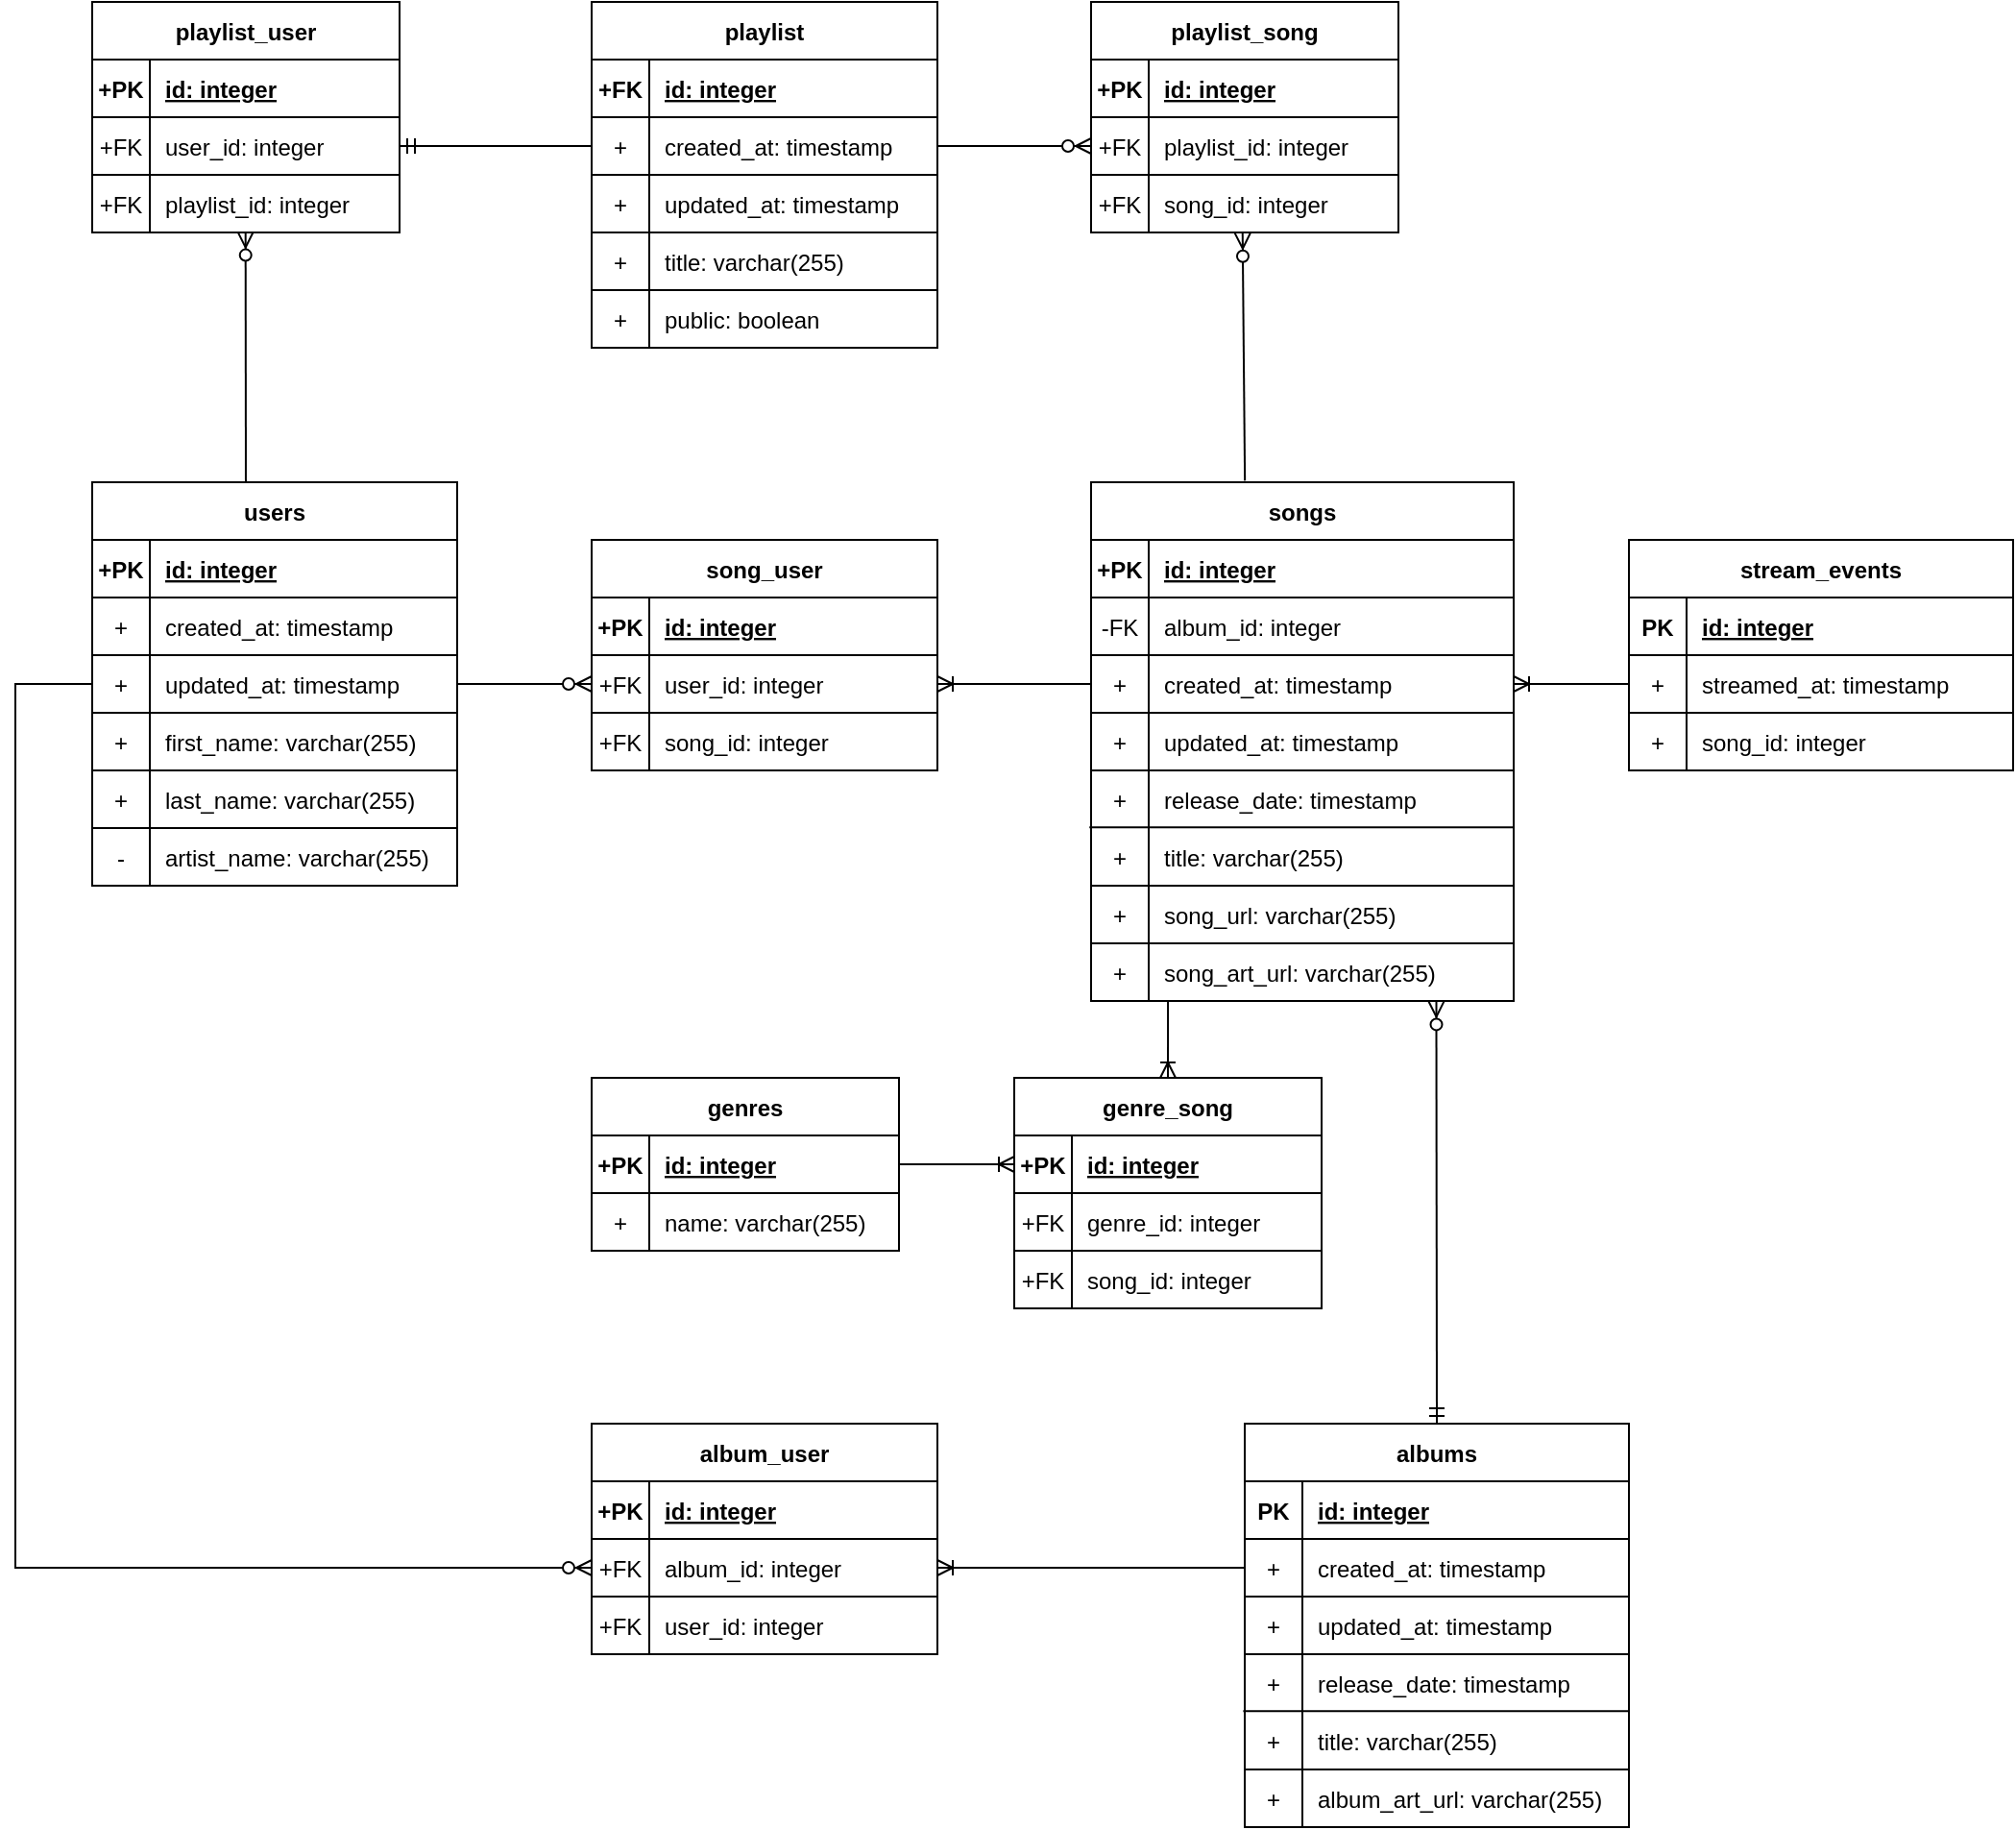 <mxfile version="20.5.3" type="github">
  <diagram id="R2lEEEUBdFMjLlhIrx00" name="Page-1">
    <mxGraphModel dx="1086" dy="934" grid="1" gridSize="10" guides="1" tooltips="1" connect="1" arrows="1" fold="1" page="1" pageScale="1" pageWidth="1200" pageHeight="1920" math="0" shadow="0" extFonts="Permanent Marker^https://fonts.googleapis.com/css?family=Permanent+Marker">
      <root>
        <mxCell id="0" />
        <mxCell id="1" parent="0" />
        <mxCell id="nfjQkACGLhLBiRLMdeo--82" value="users" style="shape=table;startSize=30;container=1;collapsible=1;childLayout=tableLayout;fixedRows=1;rowLines=0;fontStyle=1;align=center;resizeLast=1;rounded=0;sketch=0;" parent="1" vertex="1">
          <mxGeometry x="80" y="330" width="190" height="210" as="geometry" />
        </mxCell>
        <mxCell id="nfjQkACGLhLBiRLMdeo--83" value="" style="shape=tableRow;horizontal=0;startSize=0;swimlaneHead=0;swimlaneBody=0;fillColor=none;collapsible=0;dropTarget=0;points=[[0,0.5],[1,0.5]];portConstraint=eastwest;top=0;left=0;right=0;bottom=1;rounded=0;sketch=0;" parent="nfjQkACGLhLBiRLMdeo--82" vertex="1">
          <mxGeometry y="30" width="190" height="30" as="geometry" />
        </mxCell>
        <mxCell id="nfjQkACGLhLBiRLMdeo--84" value="+PK" style="shape=partialRectangle;connectable=0;fillColor=none;top=0;left=0;bottom=0;right=0;fontStyle=1;overflow=hidden;rounded=0;sketch=0;" parent="nfjQkACGLhLBiRLMdeo--83" vertex="1">
          <mxGeometry width="30" height="30" as="geometry">
            <mxRectangle width="30" height="30" as="alternateBounds" />
          </mxGeometry>
        </mxCell>
        <mxCell id="nfjQkACGLhLBiRLMdeo--85" value="id: integer" style="shape=partialRectangle;connectable=0;fillColor=none;top=0;left=0;bottom=0;right=0;align=left;spacingLeft=6;fontStyle=5;overflow=hidden;rounded=0;sketch=0;" parent="nfjQkACGLhLBiRLMdeo--83" vertex="1">
          <mxGeometry x="30" width="160" height="30" as="geometry">
            <mxRectangle width="160" height="30" as="alternateBounds" />
          </mxGeometry>
        </mxCell>
        <mxCell id="nfjQkACGLhLBiRLMdeo--125" value="" style="shape=tableRow;horizontal=0;startSize=0;swimlaneHead=0;swimlaneBody=0;fillColor=none;collapsible=0;dropTarget=0;points=[[0,0.5],[1,0.5]];portConstraint=eastwest;top=0;left=0;right=0;bottom=1;rounded=0;sketch=0;" parent="nfjQkACGLhLBiRLMdeo--82" vertex="1">
          <mxGeometry y="60" width="190" height="30" as="geometry" />
        </mxCell>
        <mxCell id="nfjQkACGLhLBiRLMdeo--126" value="+" style="shape=partialRectangle;connectable=0;fillColor=none;top=0;left=0;bottom=0;right=0;fontStyle=0;overflow=hidden;rounded=0;sketch=0;" parent="nfjQkACGLhLBiRLMdeo--125" vertex="1">
          <mxGeometry width="30" height="30" as="geometry">
            <mxRectangle width="30" height="30" as="alternateBounds" />
          </mxGeometry>
        </mxCell>
        <mxCell id="nfjQkACGLhLBiRLMdeo--127" value="created_at: timestamp" style="shape=partialRectangle;connectable=0;fillColor=none;top=0;left=0;bottom=0;right=0;align=left;spacingLeft=6;fontStyle=0;overflow=hidden;rounded=0;sketch=0;" parent="nfjQkACGLhLBiRLMdeo--125" vertex="1">
          <mxGeometry x="30" width="160" height="30" as="geometry">
            <mxRectangle width="160" height="30" as="alternateBounds" />
          </mxGeometry>
        </mxCell>
        <mxCell id="nfjQkACGLhLBiRLMdeo--128" value="" style="shape=tableRow;horizontal=0;startSize=0;swimlaneHead=0;swimlaneBody=0;fillColor=none;collapsible=0;dropTarget=0;points=[[0,0.5],[1,0.5]];portConstraint=eastwest;top=0;left=0;right=0;bottom=1;rounded=0;sketch=0;fontStyle=0" parent="nfjQkACGLhLBiRLMdeo--82" vertex="1">
          <mxGeometry y="90" width="190" height="30" as="geometry" />
        </mxCell>
        <mxCell id="nfjQkACGLhLBiRLMdeo--129" value="+" style="shape=partialRectangle;connectable=0;fillColor=none;top=0;left=0;bottom=0;right=0;fontStyle=0;overflow=hidden;rounded=0;sketch=0;" parent="nfjQkACGLhLBiRLMdeo--128" vertex="1">
          <mxGeometry width="30" height="30" as="geometry">
            <mxRectangle width="30" height="30" as="alternateBounds" />
          </mxGeometry>
        </mxCell>
        <mxCell id="nfjQkACGLhLBiRLMdeo--130" value="updated_at: timestamp" style="shape=partialRectangle;connectable=0;fillColor=none;top=0;left=0;bottom=0;right=0;align=left;spacingLeft=6;fontStyle=0;overflow=hidden;rounded=0;sketch=0;" parent="nfjQkACGLhLBiRLMdeo--128" vertex="1">
          <mxGeometry x="30" width="160" height="30" as="geometry">
            <mxRectangle width="160" height="30" as="alternateBounds" />
          </mxGeometry>
        </mxCell>
        <mxCell id="nfjQkACGLhLBiRLMdeo--134" value="" style="shape=tableRow;horizontal=0;startSize=0;swimlaneHead=0;swimlaneBody=0;fillColor=none;collapsible=0;dropTarget=0;points=[[0,0.5],[1,0.5]];portConstraint=eastwest;top=0;left=0;right=0;bottom=0;rounded=0;sketch=0;" parent="nfjQkACGLhLBiRLMdeo--82" vertex="1">
          <mxGeometry y="120" width="190" height="30" as="geometry" />
        </mxCell>
        <mxCell id="nfjQkACGLhLBiRLMdeo--135" value="+" style="shape=partialRectangle;connectable=0;fillColor=none;top=0;left=0;bottom=0;right=0;fontStyle=0;overflow=hidden;rounded=0;sketch=0;" parent="nfjQkACGLhLBiRLMdeo--134" vertex="1">
          <mxGeometry width="30" height="30" as="geometry">
            <mxRectangle width="30" height="30" as="alternateBounds" />
          </mxGeometry>
        </mxCell>
        <mxCell id="nfjQkACGLhLBiRLMdeo--136" value="first_name: varchar(255)" style="shape=partialRectangle;connectable=0;fillColor=none;top=0;left=0;bottom=0;right=0;align=left;spacingLeft=6;fontStyle=0;overflow=hidden;rounded=0;sketch=0;" parent="nfjQkACGLhLBiRLMdeo--134" vertex="1">
          <mxGeometry x="30" width="160" height="30" as="geometry">
            <mxRectangle width="160" height="30" as="alternateBounds" />
          </mxGeometry>
        </mxCell>
        <mxCell id="EPJXiP5cOw8oqJPm56Jt-244" value="" style="shape=tableRow;horizontal=0;startSize=0;swimlaneHead=0;swimlaneBody=0;fillColor=none;collapsible=0;dropTarget=0;points=[[0,0.5],[1,0.5]];portConstraint=eastwest;top=0;left=0;right=0;bottom=1;" parent="nfjQkACGLhLBiRLMdeo--82" vertex="1">
          <mxGeometry y="150" width="190" height="30" as="geometry" />
        </mxCell>
        <mxCell id="EPJXiP5cOw8oqJPm56Jt-245" value="+" style="shape=partialRectangle;connectable=0;fillColor=none;top=0;left=0;bottom=0;right=0;fontStyle=0;overflow=hidden;" parent="EPJXiP5cOw8oqJPm56Jt-244" vertex="1">
          <mxGeometry width="30" height="30" as="geometry">
            <mxRectangle width="30" height="30" as="alternateBounds" />
          </mxGeometry>
        </mxCell>
        <mxCell id="EPJXiP5cOw8oqJPm56Jt-246" value="last_name: varchar(255)" style="shape=partialRectangle;connectable=0;fillColor=none;top=0;left=0;bottom=0;right=0;align=left;spacingLeft=6;fontStyle=0;overflow=hidden;" parent="EPJXiP5cOw8oqJPm56Jt-244" vertex="1">
          <mxGeometry x="30" width="160" height="30" as="geometry">
            <mxRectangle width="160" height="30" as="alternateBounds" />
          </mxGeometry>
        </mxCell>
        <mxCell id="EPJXiP5cOw8oqJPm56Jt-247" value="" style="endArrow=none;html=1;rounded=0;sketch=0;entryX=0.998;entryY=0;entryDx=0;entryDy=0;entryPerimeter=0;" parent="nfjQkACGLhLBiRLMdeo--82" target="EPJXiP5cOw8oqJPm56Jt-244" edge="1">
          <mxGeometry width="50" height="50" relative="1" as="geometry">
            <mxPoint y="150" as="sourcePoint" />
            <mxPoint x="170" y="190" as="targetPoint" />
          </mxGeometry>
        </mxCell>
        <mxCell id="EPJXiP5cOw8oqJPm56Jt-248" value="" style="shape=tableRow;horizontal=0;startSize=0;swimlaneHead=0;swimlaneBody=0;fillColor=none;collapsible=0;dropTarget=0;points=[[0,0.5],[1,0.5]];portConstraint=eastwest;top=0;left=0;right=0;bottom=1;" parent="nfjQkACGLhLBiRLMdeo--82" vertex="1">
          <mxGeometry y="180" width="190" height="30" as="geometry" />
        </mxCell>
        <mxCell id="EPJXiP5cOw8oqJPm56Jt-249" value="-" style="shape=partialRectangle;connectable=0;fillColor=none;top=0;left=0;bottom=0;right=0;fontStyle=0;overflow=hidden;" parent="EPJXiP5cOw8oqJPm56Jt-248" vertex="1">
          <mxGeometry width="30" height="30" as="geometry">
            <mxRectangle width="30" height="30" as="alternateBounds" />
          </mxGeometry>
        </mxCell>
        <mxCell id="EPJXiP5cOw8oqJPm56Jt-250" value="artist_name: varchar(255)" style="shape=partialRectangle;connectable=0;fillColor=none;top=0;left=0;bottom=0;right=0;align=left;spacingLeft=6;fontStyle=0;overflow=hidden;" parent="EPJXiP5cOw8oqJPm56Jt-248" vertex="1">
          <mxGeometry x="30" width="160" height="30" as="geometry">
            <mxRectangle width="160" height="30" as="alternateBounds" />
          </mxGeometry>
        </mxCell>
        <mxCell id="nfjQkACGLhLBiRLMdeo--151" value="song_user" style="shape=table;startSize=30;container=1;collapsible=1;childLayout=tableLayout;fixedRows=1;rowLines=0;fontStyle=1;align=center;resizeLast=1;rounded=0;sketch=0;" parent="1" vertex="1">
          <mxGeometry x="340" y="360" width="180" height="120" as="geometry" />
        </mxCell>
        <mxCell id="nfjQkACGLhLBiRLMdeo--152" value="" style="shape=tableRow;horizontal=0;startSize=0;swimlaneHead=0;swimlaneBody=0;fillColor=none;collapsible=0;dropTarget=0;points=[[0,0.5],[1,0.5]];portConstraint=eastwest;top=0;left=0;right=0;bottom=1;rounded=0;sketch=0;" parent="nfjQkACGLhLBiRLMdeo--151" vertex="1">
          <mxGeometry y="30" width="180" height="30" as="geometry" />
        </mxCell>
        <mxCell id="nfjQkACGLhLBiRLMdeo--153" value="+PK" style="shape=partialRectangle;connectable=0;fillColor=none;top=0;left=0;bottom=0;right=0;fontStyle=1;overflow=hidden;rounded=0;sketch=0;" parent="nfjQkACGLhLBiRLMdeo--152" vertex="1">
          <mxGeometry width="30" height="30" as="geometry">
            <mxRectangle width="30" height="30" as="alternateBounds" />
          </mxGeometry>
        </mxCell>
        <mxCell id="nfjQkACGLhLBiRLMdeo--154" value="id: integer" style="shape=partialRectangle;connectable=0;fillColor=none;top=0;left=0;bottom=0;right=0;align=left;spacingLeft=6;fontStyle=5;overflow=hidden;rounded=0;sketch=0;" parent="nfjQkACGLhLBiRLMdeo--152" vertex="1">
          <mxGeometry x="30" width="150" height="30" as="geometry">
            <mxRectangle width="150" height="30" as="alternateBounds" />
          </mxGeometry>
        </mxCell>
        <mxCell id="nfjQkACGLhLBiRLMdeo--155" value="" style="shape=tableRow;horizontal=0;startSize=0;swimlaneHead=0;swimlaneBody=0;fillColor=none;collapsible=0;dropTarget=0;points=[[0,0.5],[1,0.5]];portConstraint=eastwest;top=0;left=0;right=0;bottom=1;rounded=0;sketch=0;" parent="nfjQkACGLhLBiRLMdeo--151" vertex="1">
          <mxGeometry y="60" width="180" height="30" as="geometry" />
        </mxCell>
        <mxCell id="nfjQkACGLhLBiRLMdeo--156" value="+FK" style="shape=partialRectangle;connectable=0;fillColor=none;top=0;left=0;bottom=0;right=0;fontStyle=0;overflow=hidden;rounded=0;sketch=0;" parent="nfjQkACGLhLBiRLMdeo--155" vertex="1">
          <mxGeometry width="30" height="30" as="geometry">
            <mxRectangle width="30" height="30" as="alternateBounds" />
          </mxGeometry>
        </mxCell>
        <mxCell id="nfjQkACGLhLBiRLMdeo--157" value="user_id: integer" style="shape=partialRectangle;connectable=0;fillColor=none;top=0;left=0;bottom=0;right=0;align=left;spacingLeft=6;fontStyle=0;overflow=hidden;rounded=0;sketch=0;" parent="nfjQkACGLhLBiRLMdeo--155" vertex="1">
          <mxGeometry x="30" width="150" height="30" as="geometry">
            <mxRectangle width="150" height="30" as="alternateBounds" />
          </mxGeometry>
        </mxCell>
        <mxCell id="nfjQkACGLhLBiRLMdeo--158" value="" style="shape=tableRow;horizontal=0;startSize=0;swimlaneHead=0;swimlaneBody=0;fillColor=none;collapsible=0;dropTarget=0;points=[[0,0.5],[1,0.5]];portConstraint=eastwest;top=0;left=0;right=0;bottom=1;rounded=0;sketch=0;" parent="nfjQkACGLhLBiRLMdeo--151" vertex="1">
          <mxGeometry y="90" width="180" height="30" as="geometry" />
        </mxCell>
        <mxCell id="nfjQkACGLhLBiRLMdeo--159" value="+FK" style="shape=partialRectangle;connectable=0;fillColor=none;top=0;left=0;bottom=0;right=0;fontStyle=0;overflow=hidden;rounded=0;sketch=0;" parent="nfjQkACGLhLBiRLMdeo--158" vertex="1">
          <mxGeometry width="30" height="30" as="geometry">
            <mxRectangle width="30" height="30" as="alternateBounds" />
          </mxGeometry>
        </mxCell>
        <mxCell id="nfjQkACGLhLBiRLMdeo--160" value="song_id: integer" style="shape=partialRectangle;connectable=0;fillColor=none;top=0;left=0;bottom=0;right=0;align=left;spacingLeft=6;fontStyle=0;overflow=hidden;rounded=0;sketch=0;" parent="nfjQkACGLhLBiRLMdeo--158" vertex="1">
          <mxGeometry x="30" width="150" height="30" as="geometry">
            <mxRectangle width="150" height="30" as="alternateBounds" />
          </mxGeometry>
        </mxCell>
        <mxCell id="nfjQkACGLhLBiRLMdeo--164" value="songs" style="shape=table;startSize=30;container=1;collapsible=1;childLayout=tableLayout;fixedRows=1;rowLines=0;fontStyle=1;align=center;resizeLast=1;rounded=0;sketch=0;" parent="1" vertex="1">
          <mxGeometry x="600" y="330" width="220" height="270" as="geometry" />
        </mxCell>
        <mxCell id="nfjQkACGLhLBiRLMdeo--165" value="" style="shape=tableRow;horizontal=0;startSize=0;swimlaneHead=0;swimlaneBody=0;fillColor=none;collapsible=0;dropTarget=0;points=[[0,0.5],[1,0.5]];portConstraint=eastwest;top=0;left=0;right=0;bottom=1;rounded=0;sketch=0;" parent="nfjQkACGLhLBiRLMdeo--164" vertex="1">
          <mxGeometry y="30" width="220" height="30" as="geometry" />
        </mxCell>
        <mxCell id="nfjQkACGLhLBiRLMdeo--166" value="+PK" style="shape=partialRectangle;connectable=0;fillColor=none;top=0;left=0;bottom=0;right=0;fontStyle=1;overflow=hidden;rounded=0;sketch=0;" parent="nfjQkACGLhLBiRLMdeo--165" vertex="1">
          <mxGeometry width="30" height="30" as="geometry">
            <mxRectangle width="30" height="30" as="alternateBounds" />
          </mxGeometry>
        </mxCell>
        <mxCell id="nfjQkACGLhLBiRLMdeo--167" value="id: integer" style="shape=partialRectangle;connectable=0;fillColor=none;top=0;left=0;bottom=0;right=0;align=left;spacingLeft=6;fontStyle=5;overflow=hidden;rounded=0;sketch=0;" parent="nfjQkACGLhLBiRLMdeo--165" vertex="1">
          <mxGeometry x="30" width="190" height="30" as="geometry">
            <mxRectangle width="190" height="30" as="alternateBounds" />
          </mxGeometry>
        </mxCell>
        <mxCell id="EPJXiP5cOw8oqJPm56Jt-239" value="" style="shape=tableRow;horizontal=0;startSize=0;swimlaneHead=0;swimlaneBody=0;fillColor=none;collapsible=0;dropTarget=0;points=[[0,0.5],[1,0.5]];portConstraint=eastwest;top=0;left=0;right=0;bottom=1;" parent="nfjQkACGLhLBiRLMdeo--164" vertex="1">
          <mxGeometry y="60" width="220" height="30" as="geometry" />
        </mxCell>
        <mxCell id="EPJXiP5cOw8oqJPm56Jt-240" value="-FK" style="shape=partialRectangle;connectable=0;fillColor=none;top=0;left=0;bottom=0;right=0;fontStyle=0;overflow=hidden;" parent="EPJXiP5cOw8oqJPm56Jt-239" vertex="1">
          <mxGeometry width="30" height="30" as="geometry">
            <mxRectangle width="30" height="30" as="alternateBounds" />
          </mxGeometry>
        </mxCell>
        <mxCell id="EPJXiP5cOw8oqJPm56Jt-241" value="album_id: integer" style="shape=partialRectangle;connectable=0;fillColor=none;top=0;left=0;bottom=0;right=0;align=left;spacingLeft=6;fontStyle=0;overflow=hidden;" parent="EPJXiP5cOw8oqJPm56Jt-239" vertex="1">
          <mxGeometry x="30" width="190" height="30" as="geometry">
            <mxRectangle width="190" height="30" as="alternateBounds" />
          </mxGeometry>
        </mxCell>
        <mxCell id="nfjQkACGLhLBiRLMdeo--168" value="" style="shape=tableRow;horizontal=0;startSize=0;swimlaneHead=0;swimlaneBody=0;fillColor=none;collapsible=0;dropTarget=0;points=[[0,0.5],[1,0.5]];portConstraint=eastwest;top=0;left=0;right=0;bottom=1;rounded=0;sketch=0;" parent="nfjQkACGLhLBiRLMdeo--164" vertex="1">
          <mxGeometry y="90" width="220" height="30" as="geometry" />
        </mxCell>
        <mxCell id="nfjQkACGLhLBiRLMdeo--169" value="+" style="shape=partialRectangle;connectable=0;fillColor=none;top=0;left=0;bottom=0;right=0;fontStyle=0;overflow=hidden;rounded=0;sketch=0;" parent="nfjQkACGLhLBiRLMdeo--168" vertex="1">
          <mxGeometry width="30" height="30" as="geometry">
            <mxRectangle width="30" height="30" as="alternateBounds" />
          </mxGeometry>
        </mxCell>
        <mxCell id="nfjQkACGLhLBiRLMdeo--170" value="created_at: timestamp" style="shape=partialRectangle;connectable=0;fillColor=none;top=0;left=0;bottom=0;right=0;align=left;spacingLeft=6;fontStyle=0;overflow=hidden;rounded=0;sketch=0;" parent="nfjQkACGLhLBiRLMdeo--168" vertex="1">
          <mxGeometry x="30" width="190" height="30" as="geometry">
            <mxRectangle width="190" height="30" as="alternateBounds" />
          </mxGeometry>
        </mxCell>
        <mxCell id="nfjQkACGLhLBiRLMdeo--171" value="" style="shape=tableRow;horizontal=0;startSize=0;swimlaneHead=0;swimlaneBody=0;fillColor=none;collapsible=0;dropTarget=0;points=[[0,0.5],[1,0.5]];portConstraint=eastwest;top=0;left=0;right=0;bottom=1;rounded=0;sketch=0;" parent="nfjQkACGLhLBiRLMdeo--164" vertex="1">
          <mxGeometry y="120" width="220" height="30" as="geometry" />
        </mxCell>
        <mxCell id="nfjQkACGLhLBiRLMdeo--172" value="+" style="shape=partialRectangle;connectable=0;fillColor=none;top=0;left=0;bottom=0;right=0;fontStyle=0;overflow=hidden;rounded=0;sketch=0;" parent="nfjQkACGLhLBiRLMdeo--171" vertex="1">
          <mxGeometry width="30" height="30" as="geometry">
            <mxRectangle width="30" height="30" as="alternateBounds" />
          </mxGeometry>
        </mxCell>
        <mxCell id="nfjQkACGLhLBiRLMdeo--173" value="updated_at: timestamp" style="shape=partialRectangle;connectable=0;fillColor=none;top=0;left=0;bottom=0;right=0;align=left;spacingLeft=6;fontStyle=0;overflow=hidden;rounded=0;sketch=0;" parent="nfjQkACGLhLBiRLMdeo--171" vertex="1">
          <mxGeometry x="30" width="190" height="30" as="geometry">
            <mxRectangle width="190" height="30" as="alternateBounds" />
          </mxGeometry>
        </mxCell>
        <mxCell id="EPJXiP5cOw8oqJPm56Jt-138" value="" style="shape=tableRow;horizontal=0;startSize=0;swimlaneHead=0;swimlaneBody=0;fillColor=none;collapsible=0;dropTarget=0;points=[[0,0.5],[1,0.5]];portConstraint=eastwest;top=0;left=0;right=0;bottom=0;" parent="nfjQkACGLhLBiRLMdeo--164" vertex="1">
          <mxGeometry y="150" width="220" height="30" as="geometry" />
        </mxCell>
        <mxCell id="EPJXiP5cOw8oqJPm56Jt-139" value="+" style="shape=partialRectangle;connectable=0;fillColor=none;top=0;left=0;bottom=0;right=0;fontStyle=0;overflow=hidden;" parent="EPJXiP5cOw8oqJPm56Jt-138" vertex="1">
          <mxGeometry width="30" height="30" as="geometry">
            <mxRectangle width="30" height="30" as="alternateBounds" />
          </mxGeometry>
        </mxCell>
        <mxCell id="EPJXiP5cOw8oqJPm56Jt-140" value="release_date: timestamp" style="shape=partialRectangle;connectable=0;fillColor=none;top=0;left=0;bottom=0;right=0;align=left;spacingLeft=6;fontStyle=0;overflow=hidden;" parent="EPJXiP5cOw8oqJPm56Jt-138" vertex="1">
          <mxGeometry x="30" width="190" height="30" as="geometry">
            <mxRectangle width="190" height="30" as="alternateBounds" />
          </mxGeometry>
        </mxCell>
        <mxCell id="nfjQkACGLhLBiRLMdeo--200" value="" style="shape=tableRow;horizontal=0;startSize=0;swimlaneHead=0;swimlaneBody=0;fillColor=none;collapsible=0;dropTarget=0;points=[[0,0.5],[1,0.5]];portConstraint=eastwest;top=0;left=0;right=0;bottom=1;rounded=0;sketch=0;" parent="nfjQkACGLhLBiRLMdeo--164" vertex="1">
          <mxGeometry y="180" width="220" height="30" as="geometry" />
        </mxCell>
        <mxCell id="nfjQkACGLhLBiRLMdeo--201" value="+" style="shape=partialRectangle;connectable=0;fillColor=none;top=0;left=0;bottom=0;right=0;fontStyle=0;overflow=hidden;rounded=0;sketch=0;" parent="nfjQkACGLhLBiRLMdeo--200" vertex="1">
          <mxGeometry width="30" height="30" as="geometry">
            <mxRectangle width="30" height="30" as="alternateBounds" />
          </mxGeometry>
        </mxCell>
        <mxCell id="nfjQkACGLhLBiRLMdeo--202" value="title: varchar(255)" style="shape=partialRectangle;connectable=0;fillColor=none;top=0;left=0;bottom=0;right=0;align=left;spacingLeft=6;fontStyle=0;overflow=hidden;rounded=0;sketch=0;" parent="nfjQkACGLhLBiRLMdeo--200" vertex="1">
          <mxGeometry x="30" width="190" height="30" as="geometry">
            <mxRectangle width="190" height="30" as="alternateBounds" />
          </mxGeometry>
        </mxCell>
        <mxCell id="nfjQkACGLhLBiRLMdeo--206" value="" style="shape=tableRow;horizontal=0;startSize=0;swimlaneHead=0;swimlaneBody=0;fillColor=none;collapsible=0;dropTarget=0;points=[[0,0.5],[1,0.5]];portConstraint=eastwest;top=0;left=0;right=0;bottom=1;rounded=0;sketch=0;" parent="nfjQkACGLhLBiRLMdeo--164" vertex="1">
          <mxGeometry y="210" width="220" height="30" as="geometry" />
        </mxCell>
        <mxCell id="nfjQkACGLhLBiRLMdeo--207" value="+" style="shape=partialRectangle;connectable=0;fillColor=none;top=0;left=0;bottom=0;right=0;fontStyle=0;overflow=hidden;rounded=0;sketch=0;" parent="nfjQkACGLhLBiRLMdeo--206" vertex="1">
          <mxGeometry width="30" height="30" as="geometry">
            <mxRectangle width="30" height="30" as="alternateBounds" />
          </mxGeometry>
        </mxCell>
        <mxCell id="nfjQkACGLhLBiRLMdeo--208" value="song_url: varchar(255)" style="shape=partialRectangle;connectable=0;fillColor=none;top=0;left=0;bottom=0;right=0;align=left;spacingLeft=6;fontStyle=0;overflow=hidden;rounded=0;sketch=0;" parent="nfjQkACGLhLBiRLMdeo--206" vertex="1">
          <mxGeometry x="30" width="190" height="30" as="geometry">
            <mxRectangle width="190" height="30" as="alternateBounds" />
          </mxGeometry>
        </mxCell>
        <mxCell id="nfjQkACGLhLBiRLMdeo--209" value="" style="shape=tableRow;horizontal=0;startSize=0;swimlaneHead=0;swimlaneBody=0;fillColor=none;collapsible=0;dropTarget=0;points=[[0,0.5],[1,0.5]];portConstraint=eastwest;top=0;left=0;right=0;bottom=1;rounded=0;sketch=0;" parent="nfjQkACGLhLBiRLMdeo--164" vertex="1">
          <mxGeometry y="240" width="220" height="30" as="geometry" />
        </mxCell>
        <mxCell id="nfjQkACGLhLBiRLMdeo--210" value="+" style="shape=partialRectangle;connectable=0;fillColor=none;top=0;left=0;bottom=0;right=0;fontStyle=0;overflow=hidden;rounded=0;sketch=0;" parent="nfjQkACGLhLBiRLMdeo--209" vertex="1">
          <mxGeometry width="30" height="30" as="geometry">
            <mxRectangle width="30" height="30" as="alternateBounds" />
          </mxGeometry>
        </mxCell>
        <mxCell id="nfjQkACGLhLBiRLMdeo--211" value="song_art_url: varchar(255)" style="shape=partialRectangle;connectable=0;fillColor=none;top=0;left=0;bottom=0;right=0;align=left;spacingLeft=6;fontStyle=0;overflow=hidden;rounded=0;sketch=0;" parent="nfjQkACGLhLBiRLMdeo--209" vertex="1">
          <mxGeometry x="30" width="190" height="30" as="geometry">
            <mxRectangle width="190" height="30" as="alternateBounds" />
          </mxGeometry>
        </mxCell>
        <mxCell id="EPJXiP5cOw8oqJPm56Jt-164" value="" style="endArrow=none;html=1;rounded=0;exitX=-0.004;exitY=-0.013;exitDx=0;exitDy=0;exitPerimeter=0;entryX=0.999;entryY=-0.013;entryDx=0;entryDy=0;entryPerimeter=0;" parent="nfjQkACGLhLBiRLMdeo--164" source="nfjQkACGLhLBiRLMdeo--200" target="nfjQkACGLhLBiRLMdeo--200" edge="1">
          <mxGeometry width="50" height="50" relative="1" as="geometry">
            <mxPoint x="120" y="250" as="sourcePoint" />
            <mxPoint x="170" y="200" as="targetPoint" />
          </mxGeometry>
        </mxCell>
        <mxCell id="nfjQkACGLhLBiRLMdeo--212" value="stream_events" style="shape=table;startSize=30;container=1;collapsible=1;childLayout=tableLayout;fixedRows=1;rowLines=0;fontStyle=1;align=center;resizeLast=1;rounded=0;sketch=0;" parent="1" vertex="1">
          <mxGeometry x="880" y="360" width="200" height="120" as="geometry" />
        </mxCell>
        <mxCell id="nfjQkACGLhLBiRLMdeo--213" value="" style="shape=tableRow;horizontal=0;startSize=0;swimlaneHead=0;swimlaneBody=0;fillColor=none;collapsible=0;dropTarget=0;points=[[0,0.5],[1,0.5]];portConstraint=eastwest;top=0;left=0;right=0;bottom=1;rounded=0;sketch=0;" parent="nfjQkACGLhLBiRLMdeo--212" vertex="1">
          <mxGeometry y="30" width="200" height="30" as="geometry" />
        </mxCell>
        <mxCell id="nfjQkACGLhLBiRLMdeo--214" value="PK" style="shape=partialRectangle;connectable=0;fillColor=none;top=0;left=0;bottom=0;right=0;fontStyle=1;overflow=hidden;rounded=0;sketch=0;" parent="nfjQkACGLhLBiRLMdeo--213" vertex="1">
          <mxGeometry width="30" height="30" as="geometry">
            <mxRectangle width="30" height="30" as="alternateBounds" />
          </mxGeometry>
        </mxCell>
        <mxCell id="nfjQkACGLhLBiRLMdeo--215" value="id: integer" style="shape=partialRectangle;connectable=0;fillColor=none;top=0;left=0;bottom=0;right=0;align=left;spacingLeft=6;fontStyle=5;overflow=hidden;rounded=0;sketch=0;" parent="nfjQkACGLhLBiRLMdeo--213" vertex="1">
          <mxGeometry x="30" width="170" height="30" as="geometry">
            <mxRectangle width="170" height="30" as="alternateBounds" />
          </mxGeometry>
        </mxCell>
        <mxCell id="nfjQkACGLhLBiRLMdeo--216" value="" style="shape=tableRow;horizontal=0;startSize=0;swimlaneHead=0;swimlaneBody=0;fillColor=none;collapsible=0;dropTarget=0;points=[[0,0.5],[1,0.5]];portConstraint=eastwest;top=0;left=0;right=0;bottom=1;rounded=0;sketch=0;" parent="nfjQkACGLhLBiRLMdeo--212" vertex="1">
          <mxGeometry y="60" width="200" height="30" as="geometry" />
        </mxCell>
        <mxCell id="nfjQkACGLhLBiRLMdeo--217" value="+" style="shape=partialRectangle;connectable=0;fillColor=none;top=0;left=0;bottom=0;right=0;fontStyle=0;overflow=hidden;rounded=0;sketch=0;" parent="nfjQkACGLhLBiRLMdeo--216" vertex="1">
          <mxGeometry width="30" height="30" as="geometry">
            <mxRectangle width="30" height="30" as="alternateBounds" />
          </mxGeometry>
        </mxCell>
        <mxCell id="nfjQkACGLhLBiRLMdeo--218" value="streamed_at: timestamp" style="shape=partialRectangle;connectable=0;fillColor=none;top=0;left=0;bottom=0;right=0;align=left;spacingLeft=6;fontStyle=0;overflow=hidden;rounded=0;sketch=0;" parent="nfjQkACGLhLBiRLMdeo--216" vertex="1">
          <mxGeometry x="30" width="170" height="30" as="geometry">
            <mxRectangle width="170" height="30" as="alternateBounds" />
          </mxGeometry>
        </mxCell>
        <mxCell id="nfjQkACGLhLBiRLMdeo--219" value="" style="shape=tableRow;horizontal=0;startSize=0;swimlaneHead=0;swimlaneBody=0;fillColor=none;collapsible=0;dropTarget=0;points=[[0,0.5],[1,0.5]];portConstraint=eastwest;top=0;left=0;right=0;bottom=1;rounded=0;sketch=0;" parent="nfjQkACGLhLBiRLMdeo--212" vertex="1">
          <mxGeometry y="90" width="200" height="30" as="geometry" />
        </mxCell>
        <mxCell id="nfjQkACGLhLBiRLMdeo--220" value="+" style="shape=partialRectangle;connectable=0;fillColor=none;top=0;left=0;bottom=0;right=0;fontStyle=0;overflow=hidden;rounded=0;sketch=0;" parent="nfjQkACGLhLBiRLMdeo--219" vertex="1">
          <mxGeometry width="30" height="30" as="geometry">
            <mxRectangle width="30" height="30" as="alternateBounds" />
          </mxGeometry>
        </mxCell>
        <mxCell id="nfjQkACGLhLBiRLMdeo--221" value="song_id: integer" style="shape=partialRectangle;connectable=0;fillColor=none;top=0;left=0;bottom=0;right=0;align=left;spacingLeft=6;fontStyle=0;overflow=hidden;rounded=0;sketch=0;" parent="nfjQkACGLhLBiRLMdeo--219" vertex="1">
          <mxGeometry x="30" width="170" height="30" as="geometry">
            <mxRectangle width="170" height="30" as="alternateBounds" />
          </mxGeometry>
        </mxCell>
        <mxCell id="nfjQkACGLhLBiRLMdeo--225" value="" style="edgeStyle=entityRelationEdgeStyle;fontSize=12;html=1;endArrow=ERzeroToMany;endFill=1;rounded=0;entryX=0;entryY=0.5;entryDx=0;entryDy=0;" parent="1" source="nfjQkACGLhLBiRLMdeo--128" target="nfjQkACGLhLBiRLMdeo--155" edge="1">
          <mxGeometry width="100" height="100" relative="1" as="geometry">
            <mxPoint x="220" y="405" as="sourcePoint" />
            <mxPoint x="441.421" y="565" as="targetPoint" />
          </mxGeometry>
        </mxCell>
        <mxCell id="EPJXiP5cOw8oqJPm56Jt-1" value="genres" style="shape=table;startSize=30;container=1;collapsible=1;childLayout=tableLayout;fixedRows=1;rowLines=0;fontStyle=1;align=center;resizeLast=1;rounded=0;sketch=0;" parent="1" vertex="1">
          <mxGeometry x="340" y="640" width="160" height="90" as="geometry" />
        </mxCell>
        <mxCell id="EPJXiP5cOw8oqJPm56Jt-2" value="" style="shape=tableRow;horizontal=0;startSize=0;swimlaneHead=0;swimlaneBody=0;fillColor=none;collapsible=0;dropTarget=0;points=[[0,0.5],[1,0.5]];portConstraint=eastwest;top=0;left=0;right=0;bottom=1;rounded=0;sketch=0;" parent="EPJXiP5cOw8oqJPm56Jt-1" vertex="1">
          <mxGeometry y="30" width="160" height="30" as="geometry" />
        </mxCell>
        <mxCell id="EPJXiP5cOw8oqJPm56Jt-3" value="+PK" style="shape=partialRectangle;connectable=0;fillColor=none;top=0;left=0;bottom=0;right=0;fontStyle=1;overflow=hidden;rounded=0;sketch=0;" parent="EPJXiP5cOw8oqJPm56Jt-2" vertex="1">
          <mxGeometry width="30" height="30" as="geometry">
            <mxRectangle width="30" height="30" as="alternateBounds" />
          </mxGeometry>
        </mxCell>
        <mxCell id="EPJXiP5cOw8oqJPm56Jt-4" value="id: integer" style="shape=partialRectangle;connectable=0;fillColor=none;top=0;left=0;bottom=0;right=0;align=left;spacingLeft=6;fontStyle=5;overflow=hidden;rounded=0;sketch=0;" parent="EPJXiP5cOw8oqJPm56Jt-2" vertex="1">
          <mxGeometry x="30" width="130" height="30" as="geometry">
            <mxRectangle width="130" height="30" as="alternateBounds" />
          </mxGeometry>
        </mxCell>
        <mxCell id="EPJXiP5cOw8oqJPm56Jt-5" value="" style="shape=tableRow;horizontal=0;startSize=0;swimlaneHead=0;swimlaneBody=0;fillColor=none;collapsible=0;dropTarget=0;points=[[0,0.5],[1,0.5]];portConstraint=eastwest;top=0;left=0;right=0;bottom=1;rounded=0;sketch=0;" parent="EPJXiP5cOw8oqJPm56Jt-1" vertex="1">
          <mxGeometry y="60" width="160" height="30" as="geometry" />
        </mxCell>
        <mxCell id="EPJXiP5cOw8oqJPm56Jt-6" value="+" style="shape=partialRectangle;connectable=0;fillColor=none;top=0;left=0;bottom=0;right=0;fontStyle=0;overflow=hidden;rounded=0;sketch=0;" parent="EPJXiP5cOw8oqJPm56Jt-5" vertex="1">
          <mxGeometry width="30" height="30" as="geometry">
            <mxRectangle width="30" height="30" as="alternateBounds" />
          </mxGeometry>
        </mxCell>
        <mxCell id="EPJXiP5cOw8oqJPm56Jt-7" value="name: varchar(255)" style="shape=partialRectangle;connectable=0;fillColor=none;top=0;left=0;bottom=0;right=0;align=left;spacingLeft=6;fontStyle=0;overflow=hidden;rounded=0;sketch=0;" parent="EPJXiP5cOw8oqJPm56Jt-5" vertex="1">
          <mxGeometry x="30" width="130" height="30" as="geometry">
            <mxRectangle width="130" height="30" as="alternateBounds" />
          </mxGeometry>
        </mxCell>
        <mxCell id="EPJXiP5cOw8oqJPm56Jt-11" value="" style="fontSize=12;html=1;endArrow=ERoneToMany;rounded=0;exitX=0;exitY=0.5;exitDx=0;exitDy=0;entryX=1;entryY=0.5;entryDx=0;entryDy=0;" parent="1" source="nfjQkACGLhLBiRLMdeo--168" target="nfjQkACGLhLBiRLMdeo--155" edge="1">
          <mxGeometry width="100" height="100" relative="1" as="geometry">
            <mxPoint x="530" y="550" as="sourcePoint" />
            <mxPoint x="410" y="500" as="targetPoint" />
          </mxGeometry>
        </mxCell>
        <mxCell id="EPJXiP5cOw8oqJPm56Jt-14" value="" style="fontSize=12;html=1;endArrow=ERoneToMany;rounded=0;exitX=0;exitY=0.5;exitDx=0;exitDy=0;entryX=1;entryY=0.5;entryDx=0;entryDy=0;" parent="1" source="nfjQkACGLhLBiRLMdeo--216" target="nfjQkACGLhLBiRLMdeo--168" edge="1">
          <mxGeometry width="100" height="100" relative="1" as="geometry">
            <mxPoint x="770" y="570" as="sourcePoint" />
            <mxPoint x="810" y="440" as="targetPoint" />
          </mxGeometry>
        </mxCell>
        <mxCell id="EPJXiP5cOw8oqJPm56Jt-15" value="genre_song" style="shape=table;startSize=30;container=1;collapsible=1;childLayout=tableLayout;fixedRows=1;rowLines=0;fontStyle=1;align=center;resizeLast=1;rounded=0;sketch=0;" parent="1" vertex="1">
          <mxGeometry x="560" y="640" width="160" height="120" as="geometry" />
        </mxCell>
        <mxCell id="EPJXiP5cOw8oqJPm56Jt-16" value="" style="shape=tableRow;horizontal=0;startSize=0;swimlaneHead=0;swimlaneBody=0;fillColor=none;collapsible=0;dropTarget=0;points=[[0,0.5],[1,0.5]];portConstraint=eastwest;top=0;left=0;right=0;bottom=1;rounded=0;sketch=0;" parent="EPJXiP5cOw8oqJPm56Jt-15" vertex="1">
          <mxGeometry y="30" width="160" height="30" as="geometry" />
        </mxCell>
        <mxCell id="EPJXiP5cOw8oqJPm56Jt-17" value="+PK" style="shape=partialRectangle;connectable=0;fillColor=none;top=0;left=0;bottom=0;right=0;fontStyle=1;overflow=hidden;rounded=0;sketch=0;" parent="EPJXiP5cOw8oqJPm56Jt-16" vertex="1">
          <mxGeometry width="30" height="30" as="geometry">
            <mxRectangle width="30" height="30" as="alternateBounds" />
          </mxGeometry>
        </mxCell>
        <mxCell id="EPJXiP5cOw8oqJPm56Jt-18" value="id: integer" style="shape=partialRectangle;connectable=0;fillColor=none;top=0;left=0;bottom=0;right=0;align=left;spacingLeft=6;fontStyle=5;overflow=hidden;rounded=0;sketch=0;" parent="EPJXiP5cOw8oqJPm56Jt-16" vertex="1">
          <mxGeometry x="30" width="130" height="30" as="geometry">
            <mxRectangle width="130" height="30" as="alternateBounds" />
          </mxGeometry>
        </mxCell>
        <mxCell id="EPJXiP5cOw8oqJPm56Jt-19" value="" style="shape=tableRow;horizontal=0;startSize=0;swimlaneHead=0;swimlaneBody=0;fillColor=none;collapsible=0;dropTarget=0;points=[[0,0.5],[1,0.5]];portConstraint=eastwest;top=0;left=0;right=0;bottom=1;rounded=0;sketch=0;" parent="EPJXiP5cOw8oqJPm56Jt-15" vertex="1">
          <mxGeometry y="60" width="160" height="30" as="geometry" />
        </mxCell>
        <mxCell id="EPJXiP5cOw8oqJPm56Jt-20" value="+FK" style="shape=partialRectangle;connectable=0;fillColor=none;top=0;left=0;bottom=0;right=0;fontStyle=0;overflow=hidden;rounded=0;sketch=0;" parent="EPJXiP5cOw8oqJPm56Jt-19" vertex="1">
          <mxGeometry width="30" height="30" as="geometry">
            <mxRectangle width="30" height="30" as="alternateBounds" />
          </mxGeometry>
        </mxCell>
        <mxCell id="EPJXiP5cOw8oqJPm56Jt-21" value="genre_id: integer" style="shape=partialRectangle;connectable=0;fillColor=none;top=0;left=0;bottom=0;right=0;align=left;spacingLeft=6;fontStyle=0;overflow=hidden;rounded=0;sketch=0;" parent="EPJXiP5cOw8oqJPm56Jt-19" vertex="1">
          <mxGeometry x="30" width="130" height="30" as="geometry">
            <mxRectangle width="130" height="30" as="alternateBounds" />
          </mxGeometry>
        </mxCell>
        <mxCell id="EPJXiP5cOw8oqJPm56Jt-30" value="" style="shape=tableRow;horizontal=0;startSize=0;swimlaneHead=0;swimlaneBody=0;fillColor=none;collapsible=0;dropTarget=0;points=[[0,0.5],[1,0.5]];portConstraint=eastwest;top=0;left=0;right=0;bottom=1;" parent="EPJXiP5cOw8oqJPm56Jt-15" vertex="1">
          <mxGeometry y="90" width="160" height="30" as="geometry" />
        </mxCell>
        <mxCell id="EPJXiP5cOw8oqJPm56Jt-31" value="+FK" style="shape=partialRectangle;connectable=0;fillColor=none;top=0;left=0;bottom=0;right=0;fontStyle=0;overflow=hidden;" parent="EPJXiP5cOw8oqJPm56Jt-30" vertex="1">
          <mxGeometry width="30" height="30" as="geometry">
            <mxRectangle width="30" height="30" as="alternateBounds" />
          </mxGeometry>
        </mxCell>
        <mxCell id="EPJXiP5cOw8oqJPm56Jt-32" value="song_id: integer" style="shape=partialRectangle;connectable=0;fillColor=none;top=0;left=0;bottom=0;right=0;align=left;spacingLeft=6;fontStyle=0;overflow=hidden;" parent="EPJXiP5cOw8oqJPm56Jt-30" vertex="1">
          <mxGeometry x="30" width="130" height="30" as="geometry">
            <mxRectangle width="130" height="30" as="alternateBounds" />
          </mxGeometry>
        </mxCell>
        <mxCell id="EPJXiP5cOw8oqJPm56Jt-33" value="" style="fontSize=12;html=1;endArrow=ERoneToMany;rounded=0;entryX=0.5;entryY=0;entryDx=0;entryDy=0;exitX=0.182;exitY=1.001;exitDx=0;exitDy=0;exitPerimeter=0;" parent="1" source="nfjQkACGLhLBiRLMdeo--209" target="EPJXiP5cOw8oqJPm56Jt-15" edge="1">
          <mxGeometry width="100" height="100" relative="1" as="geometry">
            <mxPoint x="680" y="570" as="sourcePoint" />
            <mxPoint x="700" y="600" as="targetPoint" />
          </mxGeometry>
        </mxCell>
        <mxCell id="EPJXiP5cOw8oqJPm56Jt-34" value="" style="edgeStyle=entityRelationEdgeStyle;fontSize=12;html=1;endArrow=ERoneToMany;rounded=0;exitX=1;exitY=0.5;exitDx=0;exitDy=0;entryX=0;entryY=0.5;entryDx=0;entryDy=0;" parent="1" source="EPJXiP5cOw8oqJPm56Jt-1" target="EPJXiP5cOw8oqJPm56Jt-16" edge="1">
          <mxGeometry width="100" height="100" relative="1" as="geometry">
            <mxPoint x="460" y="660" as="sourcePoint" />
            <mxPoint x="560" y="560" as="targetPoint" />
          </mxGeometry>
        </mxCell>
        <mxCell id="EPJXiP5cOw8oqJPm56Jt-64" value="playlist" style="shape=table;startSize=30;container=1;collapsible=1;childLayout=tableLayout;fixedRows=1;rowLines=0;fontStyle=1;align=center;resizeLast=1;rounded=0;sketch=0;" parent="1" vertex="1">
          <mxGeometry x="340" y="80" width="180" height="180" as="geometry" />
        </mxCell>
        <mxCell id="EPJXiP5cOw8oqJPm56Jt-65" value="" style="shape=tableRow;horizontal=0;startSize=0;swimlaneHead=0;swimlaneBody=0;fillColor=none;collapsible=0;dropTarget=0;points=[[0,0.5],[1,0.5]];portConstraint=eastwest;top=0;left=0;right=0;bottom=1;rounded=0;sketch=0;" parent="EPJXiP5cOw8oqJPm56Jt-64" vertex="1">
          <mxGeometry y="30" width="180" height="30" as="geometry" />
        </mxCell>
        <mxCell id="EPJXiP5cOw8oqJPm56Jt-66" value="+FK" style="shape=partialRectangle;connectable=0;fillColor=none;top=0;left=0;bottom=0;right=0;fontStyle=1;overflow=hidden;rounded=0;sketch=0;" parent="EPJXiP5cOw8oqJPm56Jt-65" vertex="1">
          <mxGeometry width="30" height="30" as="geometry">
            <mxRectangle width="30" height="30" as="alternateBounds" />
          </mxGeometry>
        </mxCell>
        <mxCell id="EPJXiP5cOw8oqJPm56Jt-67" value="id: integer" style="shape=partialRectangle;connectable=0;fillColor=none;top=0;left=0;bottom=0;right=0;align=left;spacingLeft=6;fontStyle=5;overflow=hidden;rounded=0;sketch=0;" parent="EPJXiP5cOw8oqJPm56Jt-65" vertex="1">
          <mxGeometry x="30" width="150" height="30" as="geometry">
            <mxRectangle width="150" height="30" as="alternateBounds" />
          </mxGeometry>
        </mxCell>
        <mxCell id="EPJXiP5cOw8oqJPm56Jt-68" value="" style="shape=tableRow;horizontal=0;startSize=0;swimlaneHead=0;swimlaneBody=0;fillColor=none;collapsible=0;dropTarget=0;points=[[0,0.5],[1,0.5]];portConstraint=eastwest;top=0;left=0;right=0;bottom=1;rounded=0;sketch=0;" parent="EPJXiP5cOw8oqJPm56Jt-64" vertex="1">
          <mxGeometry y="60" width="180" height="30" as="geometry" />
        </mxCell>
        <mxCell id="EPJXiP5cOw8oqJPm56Jt-69" value="+" style="shape=partialRectangle;connectable=0;fillColor=none;top=0;left=0;bottom=0;right=0;fontStyle=0;overflow=hidden;rounded=0;sketch=0;" parent="EPJXiP5cOw8oqJPm56Jt-68" vertex="1">
          <mxGeometry width="30" height="30" as="geometry">
            <mxRectangle width="30" height="30" as="alternateBounds" />
          </mxGeometry>
        </mxCell>
        <mxCell id="EPJXiP5cOw8oqJPm56Jt-70" value="created_at: timestamp" style="shape=partialRectangle;connectable=0;fillColor=none;top=0;left=0;bottom=0;right=0;align=left;spacingLeft=6;fontStyle=0;overflow=hidden;rounded=0;sketch=0;" parent="EPJXiP5cOw8oqJPm56Jt-68" vertex="1">
          <mxGeometry x="30" width="150" height="30" as="geometry">
            <mxRectangle width="150" height="30" as="alternateBounds" />
          </mxGeometry>
        </mxCell>
        <mxCell id="EPJXiP5cOw8oqJPm56Jt-71" value="" style="shape=tableRow;horizontal=0;startSize=0;swimlaneHead=0;swimlaneBody=0;fillColor=none;collapsible=0;dropTarget=0;points=[[0,0.5],[1,0.5]];portConstraint=eastwest;top=0;left=0;right=0;bottom=1;rounded=0;sketch=0;" parent="EPJXiP5cOw8oqJPm56Jt-64" vertex="1">
          <mxGeometry y="90" width="180" height="30" as="geometry" />
        </mxCell>
        <mxCell id="EPJXiP5cOw8oqJPm56Jt-72" value="+" style="shape=partialRectangle;connectable=0;fillColor=none;top=0;left=0;bottom=0;right=0;fontStyle=0;overflow=hidden;rounded=0;sketch=0;" parent="EPJXiP5cOw8oqJPm56Jt-71" vertex="1">
          <mxGeometry width="30" height="30" as="geometry">
            <mxRectangle width="30" height="30" as="alternateBounds" />
          </mxGeometry>
        </mxCell>
        <mxCell id="EPJXiP5cOw8oqJPm56Jt-73" value="updated_at: timestamp" style="shape=partialRectangle;connectable=0;fillColor=none;top=0;left=0;bottom=0;right=0;align=left;spacingLeft=6;fontStyle=0;overflow=hidden;rounded=0;sketch=0;" parent="EPJXiP5cOw8oqJPm56Jt-71" vertex="1">
          <mxGeometry x="30" width="150" height="30" as="geometry">
            <mxRectangle width="150" height="30" as="alternateBounds" />
          </mxGeometry>
        </mxCell>
        <mxCell id="EPJXiP5cOw8oqJPm56Jt-74" value="" style="shape=tableRow;horizontal=0;startSize=0;swimlaneHead=0;swimlaneBody=0;fillColor=none;collapsible=0;dropTarget=0;points=[[0,0.5],[1,0.5]];portConstraint=eastwest;top=0;left=0;right=0;bottom=1;rounded=0;sketch=0;" parent="EPJXiP5cOw8oqJPm56Jt-64" vertex="1">
          <mxGeometry y="120" width="180" height="30" as="geometry" />
        </mxCell>
        <mxCell id="EPJXiP5cOw8oqJPm56Jt-75" value="+" style="shape=partialRectangle;connectable=0;fillColor=none;top=0;left=0;bottom=0;right=0;fontStyle=0;overflow=hidden;rounded=0;sketch=0;" parent="EPJXiP5cOw8oqJPm56Jt-74" vertex="1">
          <mxGeometry width="30" height="30" as="geometry">
            <mxRectangle width="30" height="30" as="alternateBounds" />
          </mxGeometry>
        </mxCell>
        <mxCell id="EPJXiP5cOw8oqJPm56Jt-76" value="title: varchar(255)" style="shape=partialRectangle;connectable=0;fillColor=none;top=0;left=0;bottom=0;right=0;align=left;spacingLeft=6;fontStyle=0;overflow=hidden;rounded=0;sketch=0;" parent="EPJXiP5cOw8oqJPm56Jt-74" vertex="1">
          <mxGeometry x="30" width="150" height="30" as="geometry">
            <mxRectangle width="150" height="30" as="alternateBounds" />
          </mxGeometry>
        </mxCell>
        <mxCell id="EPJXiP5cOw8oqJPm56Jt-77" value="" style="shape=tableRow;horizontal=0;startSize=0;swimlaneHead=0;swimlaneBody=0;fillColor=none;collapsible=0;dropTarget=0;points=[[0,0.5],[1,0.5]];portConstraint=eastwest;top=0;left=0;right=0;bottom=1;rounded=0;sketch=0;" parent="EPJXiP5cOw8oqJPm56Jt-64" vertex="1">
          <mxGeometry y="150" width="180" height="30" as="geometry" />
        </mxCell>
        <mxCell id="EPJXiP5cOw8oqJPm56Jt-78" value="+" style="shape=partialRectangle;connectable=0;fillColor=none;top=0;left=0;bottom=0;right=0;fontStyle=0;overflow=hidden;rounded=0;sketch=0;" parent="EPJXiP5cOw8oqJPm56Jt-77" vertex="1">
          <mxGeometry width="30" height="30" as="geometry">
            <mxRectangle width="30" height="30" as="alternateBounds" />
          </mxGeometry>
        </mxCell>
        <mxCell id="EPJXiP5cOw8oqJPm56Jt-79" value="public: boolean" style="shape=partialRectangle;connectable=0;fillColor=none;top=0;left=0;bottom=0;right=0;align=left;spacingLeft=6;fontStyle=0;overflow=hidden;rounded=0;sketch=0;" parent="EPJXiP5cOw8oqJPm56Jt-77" vertex="1">
          <mxGeometry x="30" width="150" height="30" as="geometry">
            <mxRectangle width="150" height="30" as="alternateBounds" />
          </mxGeometry>
        </mxCell>
        <mxCell id="EPJXiP5cOw8oqJPm56Jt-83" value="playlist_song" style="shape=table;startSize=30;container=1;collapsible=1;childLayout=tableLayout;fixedRows=1;rowLines=0;fontStyle=1;align=center;resizeLast=1;rounded=0;sketch=0;" parent="1" vertex="1">
          <mxGeometry x="600" y="80" width="160" height="120" as="geometry" />
        </mxCell>
        <mxCell id="EPJXiP5cOw8oqJPm56Jt-84" value="" style="shape=tableRow;horizontal=0;startSize=0;swimlaneHead=0;swimlaneBody=0;fillColor=none;collapsible=0;dropTarget=0;points=[[0,0.5],[1,0.5]];portConstraint=eastwest;top=0;left=0;right=0;bottom=1;rounded=0;sketch=0;" parent="EPJXiP5cOw8oqJPm56Jt-83" vertex="1">
          <mxGeometry y="30" width="160" height="30" as="geometry" />
        </mxCell>
        <mxCell id="EPJXiP5cOw8oqJPm56Jt-85" value="+PK" style="shape=partialRectangle;connectable=0;fillColor=none;top=0;left=0;bottom=0;right=0;fontStyle=1;overflow=hidden;rounded=0;sketch=0;" parent="EPJXiP5cOw8oqJPm56Jt-84" vertex="1">
          <mxGeometry width="30" height="30" as="geometry">
            <mxRectangle width="30" height="30" as="alternateBounds" />
          </mxGeometry>
        </mxCell>
        <mxCell id="EPJXiP5cOw8oqJPm56Jt-86" value="id: integer" style="shape=partialRectangle;connectable=0;fillColor=none;top=0;left=0;bottom=0;right=0;align=left;spacingLeft=6;fontStyle=5;overflow=hidden;rounded=0;sketch=0;" parent="EPJXiP5cOw8oqJPm56Jt-84" vertex="1">
          <mxGeometry x="30" width="130" height="30" as="geometry">
            <mxRectangle width="130" height="30" as="alternateBounds" />
          </mxGeometry>
        </mxCell>
        <mxCell id="EPJXiP5cOw8oqJPm56Jt-87" value="" style="shape=tableRow;horizontal=0;startSize=0;swimlaneHead=0;swimlaneBody=0;fillColor=none;collapsible=0;dropTarget=0;points=[[0,0.5],[1,0.5]];portConstraint=eastwest;top=0;left=0;right=0;bottom=1;rounded=0;sketch=0;" parent="EPJXiP5cOw8oqJPm56Jt-83" vertex="1">
          <mxGeometry y="60" width="160" height="30" as="geometry" />
        </mxCell>
        <mxCell id="EPJXiP5cOw8oqJPm56Jt-88" value="+FK" style="shape=partialRectangle;connectable=0;fillColor=none;top=0;left=0;bottom=0;right=0;fontStyle=0;overflow=hidden;rounded=0;sketch=0;" parent="EPJXiP5cOw8oqJPm56Jt-87" vertex="1">
          <mxGeometry width="30" height="30" as="geometry">
            <mxRectangle width="30" height="30" as="alternateBounds" />
          </mxGeometry>
        </mxCell>
        <mxCell id="EPJXiP5cOw8oqJPm56Jt-89" value="playlist_id: integer" style="shape=partialRectangle;connectable=0;fillColor=none;top=0;left=0;bottom=0;right=0;align=left;spacingLeft=6;fontStyle=0;overflow=hidden;rounded=0;sketch=0;" parent="EPJXiP5cOw8oqJPm56Jt-87" vertex="1">
          <mxGeometry x="30" width="130" height="30" as="geometry">
            <mxRectangle width="130" height="30" as="alternateBounds" />
          </mxGeometry>
        </mxCell>
        <mxCell id="EPJXiP5cOw8oqJPm56Jt-90" value="" style="shape=tableRow;horizontal=0;startSize=0;swimlaneHead=0;swimlaneBody=0;fillColor=none;collapsible=0;dropTarget=0;points=[[0,0.5],[1,0.5]];portConstraint=eastwest;top=0;left=0;right=0;bottom=1;" parent="EPJXiP5cOw8oqJPm56Jt-83" vertex="1">
          <mxGeometry y="90" width="160" height="30" as="geometry" />
        </mxCell>
        <mxCell id="EPJXiP5cOw8oqJPm56Jt-91" value="+FK" style="shape=partialRectangle;connectable=0;fillColor=none;top=0;left=0;bottom=0;right=0;fontStyle=0;overflow=hidden;" parent="EPJXiP5cOw8oqJPm56Jt-90" vertex="1">
          <mxGeometry width="30" height="30" as="geometry">
            <mxRectangle width="30" height="30" as="alternateBounds" />
          </mxGeometry>
        </mxCell>
        <mxCell id="EPJXiP5cOw8oqJPm56Jt-92" value="song_id: integer" style="shape=partialRectangle;connectable=0;fillColor=none;top=0;left=0;bottom=0;right=0;align=left;spacingLeft=6;fontStyle=0;overflow=hidden;" parent="EPJXiP5cOw8oqJPm56Jt-90" vertex="1">
          <mxGeometry x="30" width="130" height="30" as="geometry">
            <mxRectangle width="130" height="30" as="alternateBounds" />
          </mxGeometry>
        </mxCell>
        <mxCell id="EPJXiP5cOw8oqJPm56Jt-115" value="" style="fontSize=12;html=1;endArrow=ERzeroToMany;endFill=1;rounded=0;exitX=0.364;exitY=-0.003;exitDx=0;exitDy=0;exitPerimeter=0;entryX=0.493;entryY=1.013;entryDx=0;entryDy=0;entryPerimeter=0;" parent="1" source="nfjQkACGLhLBiRLMdeo--164" target="EPJXiP5cOw8oqJPm56Jt-90" edge="1">
          <mxGeometry width="100" height="100" relative="1" as="geometry">
            <mxPoint x="510" y="340" as="sourcePoint" />
            <mxPoint x="610" y="240" as="targetPoint" />
          </mxGeometry>
        </mxCell>
        <mxCell id="EPJXiP5cOw8oqJPm56Jt-116" value="" style="edgeStyle=entityRelationEdgeStyle;fontSize=12;html=1;endArrow=ERzeroToMany;endFill=1;rounded=0;exitX=1;exitY=0.5;exitDx=0;exitDy=0;entryX=0;entryY=0.5;entryDx=0;entryDy=0;" parent="1" source="EPJXiP5cOw8oqJPm56Jt-68" target="EPJXiP5cOw8oqJPm56Jt-87" edge="1">
          <mxGeometry width="100" height="100" relative="1" as="geometry">
            <mxPoint x="450" y="340" as="sourcePoint" />
            <mxPoint x="550" y="240" as="targetPoint" />
          </mxGeometry>
        </mxCell>
        <mxCell id="EPJXiP5cOw8oqJPm56Jt-117" value="playlist_user" style="shape=table;startSize=30;container=1;collapsible=1;childLayout=tableLayout;fixedRows=1;rowLines=0;fontStyle=1;align=center;resizeLast=1;rounded=0;sketch=0;" parent="1" vertex="1">
          <mxGeometry x="80" y="80" width="160" height="120" as="geometry" />
        </mxCell>
        <mxCell id="EPJXiP5cOw8oqJPm56Jt-118" value="" style="shape=tableRow;horizontal=0;startSize=0;swimlaneHead=0;swimlaneBody=0;fillColor=none;collapsible=0;dropTarget=0;points=[[0,0.5],[1,0.5]];portConstraint=eastwest;top=0;left=0;right=0;bottom=1;rounded=0;sketch=0;" parent="EPJXiP5cOw8oqJPm56Jt-117" vertex="1">
          <mxGeometry y="30" width="160" height="30" as="geometry" />
        </mxCell>
        <mxCell id="EPJXiP5cOw8oqJPm56Jt-119" value="+PK" style="shape=partialRectangle;connectable=0;fillColor=none;top=0;left=0;bottom=0;right=0;fontStyle=1;overflow=hidden;rounded=0;sketch=0;" parent="EPJXiP5cOw8oqJPm56Jt-118" vertex="1">
          <mxGeometry width="30" height="30" as="geometry">
            <mxRectangle width="30" height="30" as="alternateBounds" />
          </mxGeometry>
        </mxCell>
        <mxCell id="EPJXiP5cOw8oqJPm56Jt-120" value="id: integer" style="shape=partialRectangle;connectable=0;fillColor=none;top=0;left=0;bottom=0;right=0;align=left;spacingLeft=6;fontStyle=5;overflow=hidden;rounded=0;sketch=0;" parent="EPJXiP5cOw8oqJPm56Jt-118" vertex="1">
          <mxGeometry x="30" width="130" height="30" as="geometry">
            <mxRectangle width="130" height="30" as="alternateBounds" />
          </mxGeometry>
        </mxCell>
        <mxCell id="EPJXiP5cOw8oqJPm56Jt-121" value="" style="shape=tableRow;horizontal=0;startSize=0;swimlaneHead=0;swimlaneBody=0;fillColor=none;collapsible=0;dropTarget=0;points=[[0,0.5],[1,0.5]];portConstraint=eastwest;top=0;left=0;right=0;bottom=1;rounded=0;sketch=0;" parent="EPJXiP5cOw8oqJPm56Jt-117" vertex="1">
          <mxGeometry y="60" width="160" height="30" as="geometry" />
        </mxCell>
        <mxCell id="EPJXiP5cOw8oqJPm56Jt-122" value="+FK" style="shape=partialRectangle;connectable=0;fillColor=none;top=0;left=0;bottom=0;right=0;fontStyle=0;overflow=hidden;rounded=0;sketch=0;" parent="EPJXiP5cOw8oqJPm56Jt-121" vertex="1">
          <mxGeometry width="30" height="30" as="geometry">
            <mxRectangle width="30" height="30" as="alternateBounds" />
          </mxGeometry>
        </mxCell>
        <mxCell id="EPJXiP5cOw8oqJPm56Jt-123" value="user_id: integer" style="shape=partialRectangle;connectable=0;fillColor=none;top=0;left=0;bottom=0;right=0;align=left;spacingLeft=6;fontStyle=0;overflow=hidden;rounded=0;sketch=0;" parent="EPJXiP5cOw8oqJPm56Jt-121" vertex="1">
          <mxGeometry x="30" width="130" height="30" as="geometry">
            <mxRectangle width="130" height="30" as="alternateBounds" />
          </mxGeometry>
        </mxCell>
        <mxCell id="EPJXiP5cOw8oqJPm56Jt-124" value="" style="shape=tableRow;horizontal=0;startSize=0;swimlaneHead=0;swimlaneBody=0;fillColor=none;collapsible=0;dropTarget=0;points=[[0,0.5],[1,0.5]];portConstraint=eastwest;top=0;left=0;right=0;bottom=1;" parent="EPJXiP5cOw8oqJPm56Jt-117" vertex="1">
          <mxGeometry y="90" width="160" height="30" as="geometry" />
        </mxCell>
        <mxCell id="EPJXiP5cOw8oqJPm56Jt-125" value="+FK" style="shape=partialRectangle;connectable=0;fillColor=none;top=0;left=0;bottom=0;right=0;fontStyle=0;overflow=hidden;" parent="EPJXiP5cOw8oqJPm56Jt-124" vertex="1">
          <mxGeometry width="30" height="30" as="geometry">
            <mxRectangle width="30" height="30" as="alternateBounds" />
          </mxGeometry>
        </mxCell>
        <mxCell id="EPJXiP5cOw8oqJPm56Jt-126" value="playlist_id: integer" style="shape=partialRectangle;connectable=0;fillColor=none;top=0;left=0;bottom=0;right=0;align=left;spacingLeft=6;fontStyle=0;overflow=hidden;" parent="EPJXiP5cOw8oqJPm56Jt-124" vertex="1">
          <mxGeometry x="30" width="130" height="30" as="geometry">
            <mxRectangle width="130" height="30" as="alternateBounds" />
          </mxGeometry>
        </mxCell>
        <mxCell id="EPJXiP5cOw8oqJPm56Jt-127" value="" style="fontSize=12;html=1;endArrow=ERzeroToMany;endFill=1;rounded=0;exitX=0.421;exitY=-0.001;exitDx=0;exitDy=0;exitPerimeter=0;entryX=0.499;entryY=0.993;entryDx=0;entryDy=0;entryPerimeter=0;" parent="1" source="nfjQkACGLhLBiRLMdeo--82" target="EPJXiP5cOw8oqJPm56Jt-124" edge="1">
          <mxGeometry width="100" height="100" relative="1" as="geometry">
            <mxPoint x="230" y="310" as="sourcePoint" />
            <mxPoint x="330" y="210" as="targetPoint" />
          </mxGeometry>
        </mxCell>
        <mxCell id="EPJXiP5cOw8oqJPm56Jt-129" value="" style="fontSize=12;html=1;endArrow=ERmandOne;rounded=0;exitX=0;exitY=0.5;exitDx=0;exitDy=0;entryX=1;entryY=0.5;entryDx=0;entryDy=0;" parent="1" source="EPJXiP5cOw8oqJPm56Jt-68" target="EPJXiP5cOw8oqJPm56Jt-121" edge="1">
          <mxGeometry width="100" height="100" relative="1" as="geometry">
            <mxPoint x="300" y="260" as="sourcePoint" />
            <mxPoint x="400" y="160" as="targetPoint" />
          </mxGeometry>
        </mxCell>
        <mxCell id="EPJXiP5cOw8oqJPm56Jt-165" value="albums" style="shape=table;startSize=30;container=1;collapsible=1;childLayout=tableLayout;fixedRows=1;rowLines=0;fontStyle=1;align=center;resizeLast=1;rounded=0;sketch=0;" parent="1" vertex="1">
          <mxGeometry x="680" y="820" width="200" height="210" as="geometry" />
        </mxCell>
        <mxCell id="EPJXiP5cOw8oqJPm56Jt-166" value="" style="shape=tableRow;horizontal=0;startSize=0;swimlaneHead=0;swimlaneBody=0;fillColor=none;collapsible=0;dropTarget=0;points=[[0,0.5],[1,0.5]];portConstraint=eastwest;top=0;left=0;right=0;bottom=1;rounded=0;sketch=0;" parent="EPJXiP5cOw8oqJPm56Jt-165" vertex="1">
          <mxGeometry y="30" width="200" height="30" as="geometry" />
        </mxCell>
        <mxCell id="EPJXiP5cOw8oqJPm56Jt-167" value="PK" style="shape=partialRectangle;connectable=0;fillColor=none;top=0;left=0;bottom=0;right=0;fontStyle=1;overflow=hidden;rounded=0;sketch=0;" parent="EPJXiP5cOw8oqJPm56Jt-166" vertex="1">
          <mxGeometry width="30" height="30" as="geometry">
            <mxRectangle width="30" height="30" as="alternateBounds" />
          </mxGeometry>
        </mxCell>
        <mxCell id="EPJXiP5cOw8oqJPm56Jt-168" value="id: integer" style="shape=partialRectangle;connectable=0;fillColor=none;top=0;left=0;bottom=0;right=0;align=left;spacingLeft=6;fontStyle=5;overflow=hidden;rounded=0;sketch=0;" parent="EPJXiP5cOw8oqJPm56Jt-166" vertex="1">
          <mxGeometry x="30" width="170" height="30" as="geometry">
            <mxRectangle width="170" height="30" as="alternateBounds" />
          </mxGeometry>
        </mxCell>
        <mxCell id="EPJXiP5cOw8oqJPm56Jt-169" value="" style="shape=tableRow;horizontal=0;startSize=0;swimlaneHead=0;swimlaneBody=0;fillColor=none;collapsible=0;dropTarget=0;points=[[0,0.5],[1,0.5]];portConstraint=eastwest;top=0;left=0;right=0;bottom=1;rounded=0;sketch=0;" parent="EPJXiP5cOw8oqJPm56Jt-165" vertex="1">
          <mxGeometry y="60" width="200" height="30" as="geometry" />
        </mxCell>
        <mxCell id="EPJXiP5cOw8oqJPm56Jt-170" value="+" style="shape=partialRectangle;connectable=0;fillColor=none;top=0;left=0;bottom=0;right=0;fontStyle=0;overflow=hidden;rounded=0;sketch=0;" parent="EPJXiP5cOw8oqJPm56Jt-169" vertex="1">
          <mxGeometry width="30" height="30" as="geometry">
            <mxRectangle width="30" height="30" as="alternateBounds" />
          </mxGeometry>
        </mxCell>
        <mxCell id="EPJXiP5cOw8oqJPm56Jt-171" value="created_at: timestamp" style="shape=partialRectangle;connectable=0;fillColor=none;top=0;left=0;bottom=0;right=0;align=left;spacingLeft=6;fontStyle=0;overflow=hidden;rounded=0;sketch=0;" parent="EPJXiP5cOw8oqJPm56Jt-169" vertex="1">
          <mxGeometry x="30" width="170" height="30" as="geometry">
            <mxRectangle width="170" height="30" as="alternateBounds" />
          </mxGeometry>
        </mxCell>
        <mxCell id="EPJXiP5cOw8oqJPm56Jt-172" value="" style="shape=tableRow;horizontal=0;startSize=0;swimlaneHead=0;swimlaneBody=0;fillColor=none;collapsible=0;dropTarget=0;points=[[0,0.5],[1,0.5]];portConstraint=eastwest;top=0;left=0;right=0;bottom=1;rounded=0;sketch=0;" parent="EPJXiP5cOw8oqJPm56Jt-165" vertex="1">
          <mxGeometry y="90" width="200" height="30" as="geometry" />
        </mxCell>
        <mxCell id="EPJXiP5cOw8oqJPm56Jt-173" value="+" style="shape=partialRectangle;connectable=0;fillColor=none;top=0;left=0;bottom=0;right=0;fontStyle=0;overflow=hidden;rounded=0;sketch=0;" parent="EPJXiP5cOw8oqJPm56Jt-172" vertex="1">
          <mxGeometry width="30" height="30" as="geometry">
            <mxRectangle width="30" height="30" as="alternateBounds" />
          </mxGeometry>
        </mxCell>
        <mxCell id="EPJXiP5cOw8oqJPm56Jt-174" value="updated_at: timestamp" style="shape=partialRectangle;connectable=0;fillColor=none;top=0;left=0;bottom=0;right=0;align=left;spacingLeft=6;fontStyle=0;overflow=hidden;rounded=0;sketch=0;" parent="EPJXiP5cOw8oqJPm56Jt-172" vertex="1">
          <mxGeometry x="30" width="170" height="30" as="geometry">
            <mxRectangle width="170" height="30" as="alternateBounds" />
          </mxGeometry>
        </mxCell>
        <mxCell id="EPJXiP5cOw8oqJPm56Jt-175" value="" style="shape=tableRow;horizontal=0;startSize=0;swimlaneHead=0;swimlaneBody=0;fillColor=none;collapsible=0;dropTarget=0;points=[[0,0.5],[1,0.5]];portConstraint=eastwest;top=0;left=0;right=0;bottom=0;" parent="EPJXiP5cOw8oqJPm56Jt-165" vertex="1">
          <mxGeometry y="120" width="200" height="30" as="geometry" />
        </mxCell>
        <mxCell id="EPJXiP5cOw8oqJPm56Jt-176" value="+" style="shape=partialRectangle;connectable=0;fillColor=none;top=0;left=0;bottom=0;right=0;fontStyle=0;overflow=hidden;" parent="EPJXiP5cOw8oqJPm56Jt-175" vertex="1">
          <mxGeometry width="30" height="30" as="geometry">
            <mxRectangle width="30" height="30" as="alternateBounds" />
          </mxGeometry>
        </mxCell>
        <mxCell id="EPJXiP5cOw8oqJPm56Jt-177" value="release_date: timestamp" style="shape=partialRectangle;connectable=0;fillColor=none;top=0;left=0;bottom=0;right=0;align=left;spacingLeft=6;fontStyle=0;overflow=hidden;" parent="EPJXiP5cOw8oqJPm56Jt-175" vertex="1">
          <mxGeometry x="30" width="170" height="30" as="geometry">
            <mxRectangle width="170" height="30" as="alternateBounds" />
          </mxGeometry>
        </mxCell>
        <mxCell id="EPJXiP5cOw8oqJPm56Jt-178" value="" style="shape=tableRow;horizontal=0;startSize=0;swimlaneHead=0;swimlaneBody=0;fillColor=none;collapsible=0;dropTarget=0;points=[[0,0.5],[1,0.5]];portConstraint=eastwest;top=0;left=0;right=0;bottom=1;rounded=0;sketch=0;" parent="EPJXiP5cOw8oqJPm56Jt-165" vertex="1">
          <mxGeometry y="150" width="200" height="30" as="geometry" />
        </mxCell>
        <mxCell id="EPJXiP5cOw8oqJPm56Jt-179" value="+" style="shape=partialRectangle;connectable=0;fillColor=none;top=0;left=0;bottom=0;right=0;fontStyle=0;overflow=hidden;rounded=0;sketch=0;" parent="EPJXiP5cOw8oqJPm56Jt-178" vertex="1">
          <mxGeometry width="30" height="30" as="geometry">
            <mxRectangle width="30" height="30" as="alternateBounds" />
          </mxGeometry>
        </mxCell>
        <mxCell id="EPJXiP5cOw8oqJPm56Jt-180" value="title: varchar(255)" style="shape=partialRectangle;connectable=0;fillColor=none;top=0;left=0;bottom=0;right=0;align=left;spacingLeft=6;fontStyle=0;overflow=hidden;rounded=0;sketch=0;" parent="EPJXiP5cOw8oqJPm56Jt-178" vertex="1">
          <mxGeometry x="30" width="170" height="30" as="geometry">
            <mxRectangle width="170" height="30" as="alternateBounds" />
          </mxGeometry>
        </mxCell>
        <mxCell id="EPJXiP5cOw8oqJPm56Jt-181" value="" style="shape=tableRow;horizontal=0;startSize=0;swimlaneHead=0;swimlaneBody=0;fillColor=none;collapsible=0;dropTarget=0;points=[[0,0.5],[1,0.5]];portConstraint=eastwest;top=0;left=0;right=0;bottom=1;rounded=0;sketch=0;" parent="EPJXiP5cOw8oqJPm56Jt-165" vertex="1">
          <mxGeometry y="180" width="200" height="30" as="geometry" />
        </mxCell>
        <mxCell id="EPJXiP5cOw8oqJPm56Jt-182" value="+" style="shape=partialRectangle;connectable=0;fillColor=none;top=0;left=0;bottom=0;right=0;fontStyle=0;overflow=hidden;rounded=0;sketch=0;" parent="EPJXiP5cOw8oqJPm56Jt-181" vertex="1">
          <mxGeometry width="30" height="30" as="geometry">
            <mxRectangle width="30" height="30" as="alternateBounds" />
          </mxGeometry>
        </mxCell>
        <mxCell id="EPJXiP5cOw8oqJPm56Jt-183" value="album_art_url: varchar(255)" style="shape=partialRectangle;connectable=0;fillColor=none;top=0;left=0;bottom=0;right=0;align=left;spacingLeft=6;fontStyle=0;overflow=hidden;rounded=0;sketch=0;" parent="EPJXiP5cOw8oqJPm56Jt-181" vertex="1">
          <mxGeometry x="30" width="170" height="30" as="geometry">
            <mxRectangle width="170" height="30" as="alternateBounds" />
          </mxGeometry>
        </mxCell>
        <mxCell id="EPJXiP5cOw8oqJPm56Jt-187" value="" style="endArrow=none;html=1;rounded=0;exitX=-0.004;exitY=-0.013;exitDx=0;exitDy=0;exitPerimeter=0;entryX=0.999;entryY=-0.013;entryDx=0;entryDy=0;entryPerimeter=0;" parent="EPJXiP5cOw8oqJPm56Jt-165" source="EPJXiP5cOw8oqJPm56Jt-178" target="EPJXiP5cOw8oqJPm56Jt-178" edge="1">
          <mxGeometry width="50" height="50" relative="1" as="geometry">
            <mxPoint x="120" y="250" as="sourcePoint" />
            <mxPoint x="170" y="200" as="targetPoint" />
          </mxGeometry>
        </mxCell>
        <mxCell id="EPJXiP5cOw8oqJPm56Jt-220" value="album_user" style="shape=table;startSize=30;container=1;collapsible=1;childLayout=tableLayout;fixedRows=1;rowLines=0;fontStyle=1;align=center;resizeLast=1;rounded=0;sketch=0;" parent="1" vertex="1">
          <mxGeometry x="340" y="820" width="180" height="120" as="geometry" />
        </mxCell>
        <mxCell id="EPJXiP5cOw8oqJPm56Jt-221" value="" style="shape=tableRow;horizontal=0;startSize=0;swimlaneHead=0;swimlaneBody=0;fillColor=none;collapsible=0;dropTarget=0;points=[[0,0.5],[1,0.5]];portConstraint=eastwest;top=0;left=0;right=0;bottom=1;rounded=0;sketch=0;" parent="EPJXiP5cOw8oqJPm56Jt-220" vertex="1">
          <mxGeometry y="30" width="180" height="30" as="geometry" />
        </mxCell>
        <mxCell id="EPJXiP5cOw8oqJPm56Jt-222" value="+PK" style="shape=partialRectangle;connectable=0;fillColor=none;top=0;left=0;bottom=0;right=0;fontStyle=1;overflow=hidden;rounded=0;sketch=0;" parent="EPJXiP5cOw8oqJPm56Jt-221" vertex="1">
          <mxGeometry width="30" height="30" as="geometry">
            <mxRectangle width="30" height="30" as="alternateBounds" />
          </mxGeometry>
        </mxCell>
        <mxCell id="EPJXiP5cOw8oqJPm56Jt-223" value="id: integer" style="shape=partialRectangle;connectable=0;fillColor=none;top=0;left=0;bottom=0;right=0;align=left;spacingLeft=6;fontStyle=5;overflow=hidden;rounded=0;sketch=0;" parent="EPJXiP5cOw8oqJPm56Jt-221" vertex="1">
          <mxGeometry x="30" width="150" height="30" as="geometry">
            <mxRectangle width="150" height="30" as="alternateBounds" />
          </mxGeometry>
        </mxCell>
        <mxCell id="EPJXiP5cOw8oqJPm56Jt-224" value="" style="shape=tableRow;horizontal=0;startSize=0;swimlaneHead=0;swimlaneBody=0;fillColor=none;collapsible=0;dropTarget=0;points=[[0,0.5],[1,0.5]];portConstraint=eastwest;top=0;left=0;right=0;bottom=1;rounded=0;sketch=0;" parent="EPJXiP5cOw8oqJPm56Jt-220" vertex="1">
          <mxGeometry y="60" width="180" height="30" as="geometry" />
        </mxCell>
        <mxCell id="EPJXiP5cOw8oqJPm56Jt-225" value="+FK" style="shape=partialRectangle;connectable=0;fillColor=none;top=0;left=0;bottom=0;right=0;fontStyle=0;overflow=hidden;rounded=0;sketch=0;" parent="EPJXiP5cOw8oqJPm56Jt-224" vertex="1">
          <mxGeometry width="30" height="30" as="geometry">
            <mxRectangle width="30" height="30" as="alternateBounds" />
          </mxGeometry>
        </mxCell>
        <mxCell id="EPJXiP5cOw8oqJPm56Jt-226" value="album_id: integer" style="shape=partialRectangle;connectable=0;fillColor=none;top=0;left=0;bottom=0;right=0;align=left;spacingLeft=6;fontStyle=0;overflow=hidden;rounded=0;sketch=0;" parent="EPJXiP5cOw8oqJPm56Jt-224" vertex="1">
          <mxGeometry x="30" width="150" height="30" as="geometry">
            <mxRectangle width="150" height="30" as="alternateBounds" />
          </mxGeometry>
        </mxCell>
        <mxCell id="EPJXiP5cOw8oqJPm56Jt-227" value="" style="shape=tableRow;horizontal=0;startSize=0;swimlaneHead=0;swimlaneBody=0;fillColor=none;collapsible=0;dropTarget=0;points=[[0,0.5],[1,0.5]];portConstraint=eastwest;top=0;left=0;right=0;bottom=1;rounded=0;sketch=0;" parent="EPJXiP5cOw8oqJPm56Jt-220" vertex="1">
          <mxGeometry y="90" width="180" height="30" as="geometry" />
        </mxCell>
        <mxCell id="EPJXiP5cOw8oqJPm56Jt-228" value="+FK" style="shape=partialRectangle;connectable=0;fillColor=none;top=0;left=0;bottom=0;right=0;fontStyle=0;overflow=hidden;rounded=0;sketch=0;" parent="EPJXiP5cOw8oqJPm56Jt-227" vertex="1">
          <mxGeometry width="30" height="30" as="geometry">
            <mxRectangle width="30" height="30" as="alternateBounds" />
          </mxGeometry>
        </mxCell>
        <mxCell id="EPJXiP5cOw8oqJPm56Jt-229" value="user_id: integer" style="shape=partialRectangle;connectable=0;fillColor=none;top=0;left=0;bottom=0;right=0;align=left;spacingLeft=6;fontStyle=0;overflow=hidden;rounded=0;sketch=0;" parent="EPJXiP5cOw8oqJPm56Jt-227" vertex="1">
          <mxGeometry x="30" width="150" height="30" as="geometry">
            <mxRectangle width="150" height="30" as="alternateBounds" />
          </mxGeometry>
        </mxCell>
        <mxCell id="EPJXiP5cOw8oqJPm56Jt-230" value="" style="fontSize=12;html=1;endArrow=ERoneToMany;rounded=0;exitX=0;exitY=0.5;exitDx=0;exitDy=0;entryX=1;entryY=0.5;entryDx=0;entryDy=0;" parent="1" source="EPJXiP5cOw8oqJPm56Jt-169" target="EPJXiP5cOw8oqJPm56Jt-224" edge="1">
          <mxGeometry width="100" height="100" relative="1" as="geometry">
            <mxPoint x="610" y="445" as="sourcePoint" />
            <mxPoint x="530" y="445" as="targetPoint" />
          </mxGeometry>
        </mxCell>
        <mxCell id="EPJXiP5cOw8oqJPm56Jt-231" value="" style="edgeStyle=elbowEdgeStyle;fontSize=12;html=1;endArrow=ERzeroToMany;endFill=1;rounded=0;entryX=0;entryY=0.5;entryDx=0;entryDy=0;exitX=0;exitY=0.5;exitDx=0;exitDy=0;" parent="1" source="nfjQkACGLhLBiRLMdeo--128" target="EPJXiP5cOw8oqJPm56Jt-224" edge="1">
          <mxGeometry width="100" height="100" relative="1" as="geometry">
            <mxPoint x="-10" y="440" as="sourcePoint" />
            <mxPoint x="70" y="510" as="targetPoint" />
            <Array as="points">
              <mxPoint x="40" y="670" />
            </Array>
          </mxGeometry>
        </mxCell>
        <mxCell id="EPJXiP5cOw8oqJPm56Jt-242" value="" style="fontSize=12;html=1;endArrow=ERzeroToMany;startArrow=ERmandOne;rounded=0;sketch=0;exitX=0.5;exitY=0;exitDx=0;exitDy=0;entryX=0.817;entryY=1.007;entryDx=0;entryDy=0;entryPerimeter=0;" parent="1" source="EPJXiP5cOw8oqJPm56Jt-165" target="nfjQkACGLhLBiRLMdeo--209" edge="1">
          <mxGeometry width="100" height="100" relative="1" as="geometry">
            <mxPoint x="690" y="820" as="sourcePoint" />
            <mxPoint x="790" y="720" as="targetPoint" />
          </mxGeometry>
        </mxCell>
      </root>
    </mxGraphModel>
  </diagram>
</mxfile>
